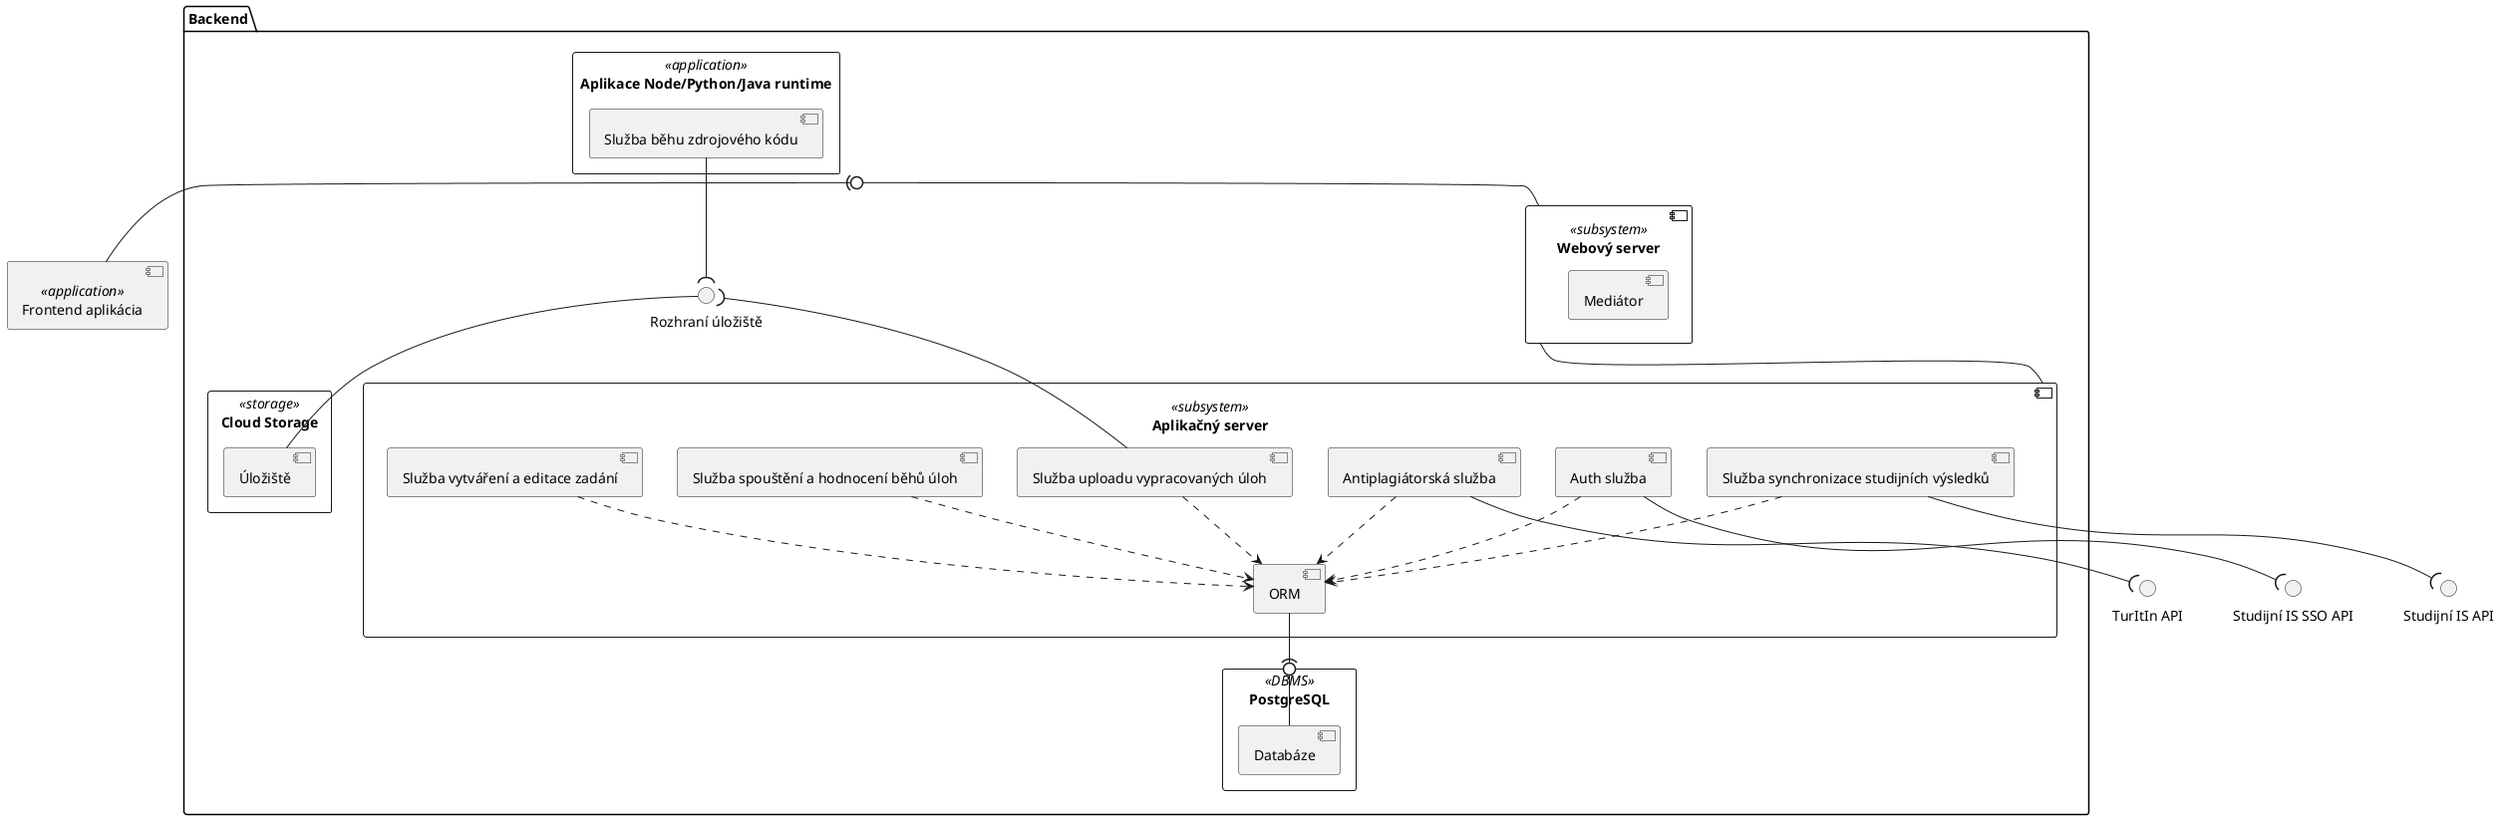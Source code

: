 @startuml
component "Frontend aplikácia" <<application>> as frontendApp

package Backend {
    component "Webový server" as webServer <<subsystem>> {
        component "Mediátor" as mediator
    }

component "Aplikačný server" as appServer <<subsystem>> {
    component "Antiplagiátorská služba" as antiplagiarismService
    component "Auth služba" as authService
    component "Služba synchronizace studijních výsledků" as gradingSyncService
    component "Služba spouštění a hodnocení běhů úloh" as assesmentRuntimeAndEvaluationService
    component "Služba vytváření a editace zadání" as assessmentCreationService
    component "Služba uploadu vypracovaných úloh" as uploadService
    component "ORM" as ORM
    }

rectangle "Aplikace Node/Python/Java runtime" <<application>> as runtimeEnv {
    component "Služba běhu zdrojového kódu" as runtimeService
}

rectangle "PostgreSQL" <<DBMS>> {
    component "Databáze" as DB
}

rectangle "Cloud Storage" <<storage>> {
    component "Úložiště" as storage
}

interface "Rozhraní úložiště" as storageInterface
}

interface "TurItIn API" as turnitinAPI
interface "Studijní IS SSO API" as studyISSSO
interface "Studijní IS API" as studyISAPI

assesmentRuntimeAndEvaluationService ..> ORM
assessmentCreationService ..> ORM
uploadService ..> ORM
gradingSyncService ..> ORM
antiplagiarismService ..> ORM
authService ..> ORM

antiplagiarismService --( turnitinAPI
authService --( studyISSSO
gradingSyncService --( studyISAPI

frontendApp -right(0- webServer
webServer -- appServer
ORM -down(0- DB

uploadService -up-( storageInterface
runtimeService --( storageInterface
storageInterface -down- storage
@enduml